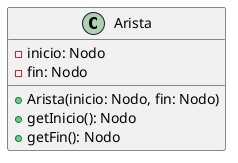 @startuml
class Arista {
    - inicio: Nodo
    - fin: Nodo

    + Arista(inicio: Nodo, fin: Nodo)
    + getInicio(): Nodo
    + getFin(): Nodo
}
@enduml
